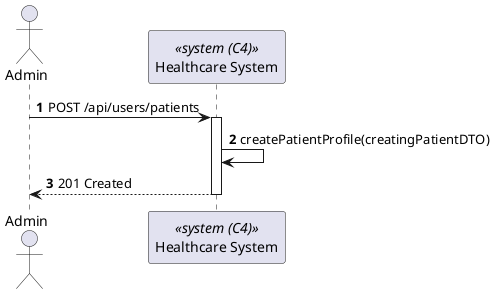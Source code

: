 @startuml PatientProfileCreation(level2)

autonumber
actor Admin as "Admin"
participant SYS as "Healthcare System" <<system (C4)>>

Admin-> SYS : POST /api/users/patients
activate SYS

SYS -> SYS : createPatientProfile(creatingPatientDTO)
SYS--> Admin : 201 Created
deactivate SYS

@enduml